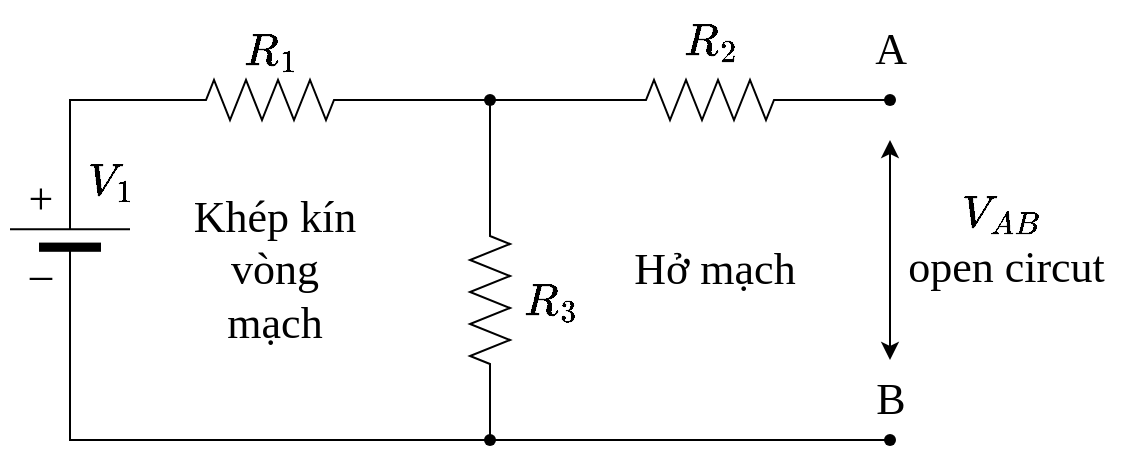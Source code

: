 <mxfile version="22.0.3" type="device">
  <diagram name="Trang-1" id="bWNTFcElYCCQ8FOkIye0">
    <mxGraphModel dx="592" dy="346" grid="1" gridSize="10" guides="1" tooltips="1" connect="1" arrows="1" fold="1" page="1" pageScale="1" pageWidth="1100" pageHeight="850" math="1" shadow="0">
      <root>
        <mxCell id="0" />
        <mxCell id="1" parent="0" />
        <mxCell id="z8s3h_7xRJznRYm4dubG-8" value="" style="pointerEvents=1;verticalLabelPosition=bottom;shadow=0;dashed=0;align=center;html=1;verticalAlign=top;shape=mxgraph.electrical.miscellaneous.batteryStack;fontFamily=Helvetica;fontSize=11;fontColor=default;direction=north;" vertex="1" parent="1">
          <mxGeometry x="260" y="250" width="60" height="40" as="geometry" />
        </mxCell>
        <mxCell id="z8s3h_7xRJznRYm4dubG-9" value="" style="pointerEvents=1;verticalLabelPosition=bottom;shadow=0;dashed=0;align=center;html=1;verticalAlign=top;shape=mxgraph.electrical.resistors.resistor_2;fontFamily=Helvetica;fontSize=11;fontColor=default;" vertex="1" parent="1">
          <mxGeometry x="340" y="190" width="100" height="20" as="geometry" />
        </mxCell>
        <mxCell id="z8s3h_7xRJznRYm4dubG-22" value="" style="edgeStyle=orthogonalEdgeStyle;shape=connector;rounded=0;orthogonalLoop=1;jettySize=auto;html=1;labelBackgroundColor=default;strokeColor=default;align=center;verticalAlign=middle;fontFamily=Helvetica;fontSize=11;fontColor=default;endArrow=none;endFill=0;" edge="1" parent="1" source="z8s3h_7xRJznRYm4dubG-10" target="z8s3h_7xRJznRYm4dubG-21">
          <mxGeometry relative="1" as="geometry" />
        </mxCell>
        <mxCell id="z8s3h_7xRJznRYm4dubG-10" value="" style="pointerEvents=1;verticalLabelPosition=bottom;shadow=0;dashed=0;align=center;html=1;verticalAlign=top;shape=mxgraph.electrical.resistors.resistor_2;fontFamily=Helvetica;fontSize=11;fontColor=default;" vertex="1" parent="1">
          <mxGeometry x="560" y="190" width="100" height="20" as="geometry" />
        </mxCell>
        <mxCell id="z8s3h_7xRJznRYm4dubG-11" value="" style="pointerEvents=1;verticalLabelPosition=bottom;shadow=0;dashed=0;align=center;html=1;verticalAlign=top;shape=mxgraph.electrical.resistors.resistor_2;fontFamily=Helvetica;fontSize=11;fontColor=default;direction=south;" vertex="1" parent="1">
          <mxGeometry x="490" y="250" width="20" height="100" as="geometry" />
        </mxCell>
        <mxCell id="z8s3h_7xRJznRYm4dubG-12" value="$$R_1$$" style="text;html=1;align=center;verticalAlign=middle;resizable=0;points=[];autosize=1;strokeColor=none;fillColor=none;fontSize=22;fontFamily=Times New Roman;fontColor=default;" vertex="1" parent="1">
          <mxGeometry x="340" y="155" width="100" height="40" as="geometry" />
        </mxCell>
        <mxCell id="z8s3h_7xRJznRYm4dubG-13" value="$$R_2$$" style="text;html=1;align=center;verticalAlign=middle;resizable=0;points=[];autosize=1;strokeColor=none;fillColor=none;fontSize=22;fontFamily=Times New Roman;fontColor=default;" vertex="1" parent="1">
          <mxGeometry x="560" y="150" width="100" height="40" as="geometry" />
        </mxCell>
        <mxCell id="z8s3h_7xRJznRYm4dubG-15" value="$$R_3$$" style="text;html=1;align=center;verticalAlign=middle;resizable=0;points=[];autosize=1;strokeColor=none;fillColor=none;fontSize=22;fontFamily=Times New Roman;fontColor=default;" vertex="1" parent="1">
          <mxGeometry x="480" y="280" width="100" height="40" as="geometry" />
        </mxCell>
        <mxCell id="z8s3h_7xRJznRYm4dubG-16" value="" style="shape=waypoint;sketch=0;size=6;pointerEvents=1;points=[];fillColor=none;resizable=0;rotatable=0;perimeter=centerPerimeter;snapToPoint=1;fontFamily=Helvetica;fontSize=11;fontColor=default;" vertex="1" parent="1">
          <mxGeometry x="490" y="190" width="20" height="20" as="geometry" />
        </mxCell>
        <mxCell id="z8s3h_7xRJznRYm4dubG-18" style="edgeStyle=orthogonalEdgeStyle;shape=connector;rounded=0;orthogonalLoop=1;jettySize=auto;html=1;exitX=1;exitY=0.5;exitDx=0;exitDy=0;exitPerimeter=0;entryX=0.283;entryY=0.592;entryDx=0;entryDy=0;entryPerimeter=0;labelBackgroundColor=default;strokeColor=default;align=center;verticalAlign=middle;fontFamily=Helvetica;fontSize=11;fontColor=default;endArrow=none;endFill=0;" edge="1" parent="1" source="z8s3h_7xRJznRYm4dubG-9" target="z8s3h_7xRJznRYm4dubG-16">
          <mxGeometry relative="1" as="geometry" />
        </mxCell>
        <mxCell id="z8s3h_7xRJznRYm4dubG-19" style="edgeStyle=orthogonalEdgeStyle;shape=connector;rounded=0;orthogonalLoop=1;jettySize=auto;html=1;exitX=0;exitY=0.5;exitDx=0;exitDy=0;exitPerimeter=0;entryX=0.983;entryY=0.658;entryDx=0;entryDy=0;entryPerimeter=0;labelBackgroundColor=default;strokeColor=default;align=center;verticalAlign=middle;fontFamily=Helvetica;fontSize=11;fontColor=default;endArrow=none;endFill=0;" edge="1" parent="1" source="z8s3h_7xRJznRYm4dubG-10" target="z8s3h_7xRJznRYm4dubG-16">
          <mxGeometry relative="1" as="geometry" />
        </mxCell>
        <mxCell id="z8s3h_7xRJznRYm4dubG-20" style="edgeStyle=orthogonalEdgeStyle;shape=connector;rounded=0;orthogonalLoop=1;jettySize=auto;html=1;exitX=0;exitY=0.5;exitDx=0;exitDy=0;exitPerimeter=0;entryX=0.45;entryY=0.792;entryDx=0;entryDy=0;entryPerimeter=0;labelBackgroundColor=default;strokeColor=default;align=center;verticalAlign=middle;fontFamily=Helvetica;fontSize=11;fontColor=default;endArrow=none;endFill=0;" edge="1" parent="1" source="z8s3h_7xRJznRYm4dubG-11" target="z8s3h_7xRJznRYm4dubG-16">
          <mxGeometry relative="1" as="geometry" />
        </mxCell>
        <mxCell id="z8s3h_7xRJznRYm4dubG-21" value="" style="shape=waypoint;sketch=0;size=6;pointerEvents=1;points=[];fillColor=default;resizable=0;rotatable=0;perimeter=centerPerimeter;snapToPoint=1;fontSize=11;verticalAlign=top;shadow=0;dashed=0;" vertex="1" parent="1">
          <mxGeometry x="690" y="190" width="20" height="20" as="geometry" />
        </mxCell>
        <mxCell id="z8s3h_7xRJznRYm4dubG-23" value="A" style="text;html=1;align=center;verticalAlign=middle;resizable=0;points=[];autosize=1;strokeColor=none;fillColor=none;fontSize=22;fontFamily=Times New Roman;fontColor=default;" vertex="1" parent="1">
          <mxGeometry x="680" y="155" width="40" height="40" as="geometry" />
        </mxCell>
        <mxCell id="z8s3h_7xRJznRYm4dubG-24" style="edgeStyle=orthogonalEdgeStyle;shape=connector;rounded=0;orthogonalLoop=1;jettySize=auto;html=1;exitX=1;exitY=0.5;exitDx=0;exitDy=0;entryX=0;entryY=0.5;entryDx=0;entryDy=0;entryPerimeter=0;labelBackgroundColor=default;strokeColor=default;align=center;verticalAlign=middle;fontFamily=Helvetica;fontSize=11;fontColor=default;endArrow=none;endFill=0;" edge="1" parent="1" source="z8s3h_7xRJznRYm4dubG-8" target="z8s3h_7xRJznRYm4dubG-9">
          <mxGeometry relative="1" as="geometry" />
        </mxCell>
        <mxCell id="z8s3h_7xRJznRYm4dubG-34" value="" style="edgeStyle=orthogonalEdgeStyle;shape=connector;rounded=0;orthogonalLoop=1;jettySize=auto;html=1;labelBackgroundColor=default;strokeColor=default;align=center;verticalAlign=middle;fontFamily=Helvetica;fontSize=11;fontColor=default;endArrow=none;endFill=0;" edge="1" parent="1" source="z8s3h_7xRJznRYm4dubG-29" target="z8s3h_7xRJznRYm4dubG-33">
          <mxGeometry relative="1" as="geometry" />
        </mxCell>
        <mxCell id="z8s3h_7xRJznRYm4dubG-29" value="" style="shape=waypoint;sketch=0;size=6;pointerEvents=1;points=[];fillColor=none;resizable=0;rotatable=0;perimeter=centerPerimeter;snapToPoint=1;fontFamily=Helvetica;fontSize=11;fontColor=default;" vertex="1" parent="1">
          <mxGeometry x="490" y="360" width="20" height="20" as="geometry" />
        </mxCell>
        <mxCell id="z8s3h_7xRJznRYm4dubG-30" style="edgeStyle=orthogonalEdgeStyle;shape=connector;rounded=0;orthogonalLoop=1;jettySize=auto;html=1;exitX=0;exitY=0.5;exitDx=0;exitDy=0;entryX=0.317;entryY=0.592;entryDx=0;entryDy=0;entryPerimeter=0;labelBackgroundColor=default;strokeColor=default;align=center;verticalAlign=middle;fontFamily=Helvetica;fontSize=11;fontColor=default;endArrow=none;endFill=0;" edge="1" parent="1" source="z8s3h_7xRJznRYm4dubG-8" target="z8s3h_7xRJznRYm4dubG-29">
          <mxGeometry relative="1" as="geometry">
            <Array as="points">
              <mxPoint x="290" y="370" />
            </Array>
          </mxGeometry>
        </mxCell>
        <mxCell id="z8s3h_7xRJznRYm4dubG-31" style="edgeStyle=orthogonalEdgeStyle;shape=connector;rounded=0;orthogonalLoop=1;jettySize=auto;html=1;exitX=1;exitY=0.5;exitDx=0;exitDy=0;exitPerimeter=0;entryX=0.55;entryY=0.292;entryDx=0;entryDy=0;entryPerimeter=0;labelBackgroundColor=default;strokeColor=default;align=center;verticalAlign=middle;fontFamily=Helvetica;fontSize=11;fontColor=default;endArrow=none;endFill=0;" edge="1" parent="1" source="z8s3h_7xRJznRYm4dubG-11" target="z8s3h_7xRJznRYm4dubG-29">
          <mxGeometry relative="1" as="geometry" />
        </mxCell>
        <mxCell id="z8s3h_7xRJznRYm4dubG-33" value="" style="shape=waypoint;sketch=0;size=6;pointerEvents=1;points=[];fillColor=none;resizable=0;rotatable=0;perimeter=centerPerimeter;snapToPoint=1;fontFamily=Helvetica;fontSize=11;fontColor=default;" vertex="1" parent="1">
          <mxGeometry x="690" y="360" width="20" height="20" as="geometry" />
        </mxCell>
        <mxCell id="z8s3h_7xRJznRYm4dubG-35" value="B" style="text;html=1;align=center;verticalAlign=middle;resizable=0;points=[];autosize=1;strokeColor=none;fillColor=none;fontSize=22;fontFamily=Times New Roman;fontColor=default;" vertex="1" parent="1">
          <mxGeometry x="680" y="330" width="40" height="40" as="geometry" />
        </mxCell>
        <mxCell id="z8s3h_7xRJznRYm4dubG-36" value="$$V_1$$" style="text;html=1;align=center;verticalAlign=middle;resizable=0;points=[];autosize=1;strokeColor=none;fillColor=none;fontSize=22;fontFamily=Times New Roman;fontColor=default;" vertex="1" parent="1">
          <mxGeometry x="255" y="220" width="110" height="40" as="geometry" />
        </mxCell>
        <mxCell id="z8s3h_7xRJznRYm4dubG-39" value="" style="group" vertex="1" connectable="0" parent="1">
          <mxGeometry x="255" y="230" width="40" height="70" as="geometry" />
        </mxCell>
        <mxCell id="z8s3h_7xRJznRYm4dubG-37" value="+" style="text;html=1;align=center;verticalAlign=middle;resizable=0;points=[];autosize=1;strokeColor=none;fillColor=none;fontSize=22;fontFamily=Times New Roman;fontColor=default;" vertex="1" parent="z8s3h_7xRJznRYm4dubG-39">
          <mxGeometry width="40" height="40" as="geometry" />
        </mxCell>
        <mxCell id="z8s3h_7xRJznRYm4dubG-38" value="_" style="text;html=1;align=center;verticalAlign=middle;resizable=0;points=[];autosize=1;strokeColor=none;fillColor=none;fontSize=22;fontFamily=Times New Roman;fontColor=default;" vertex="1" parent="z8s3h_7xRJznRYm4dubG-39">
          <mxGeometry x="5" y="30" width="30" height="40" as="geometry" />
        </mxCell>
        <mxCell id="z8s3h_7xRJznRYm4dubG-40" value="&lt;font style=&quot;font-size: 22px;&quot; face=&quot;Times New Roman&quot;&gt;Khép kín vòng mạch&lt;/font&gt;" style="text;html=1;strokeColor=none;fillColor=none;align=center;verticalAlign=middle;whiteSpace=wrap;rounded=0;fontSize=11;fontFamily=Helvetica;fontColor=default;" vertex="1" parent="1">
          <mxGeometry x="345" y="270" width="95" height="30" as="geometry" />
        </mxCell>
        <mxCell id="z8s3h_7xRJznRYm4dubG-41" value="&lt;font style=&quot;font-size: 22px;&quot; face=&quot;Times New Roman&quot;&gt;Hở mạch&lt;/font&gt;" style="text;html=1;strokeColor=none;fillColor=none;align=center;verticalAlign=middle;whiteSpace=wrap;rounded=0;fontSize=11;fontFamily=Helvetica;fontColor=default;" vertex="1" parent="1">
          <mxGeometry x="565" y="270" width="95" height="30" as="geometry" />
        </mxCell>
        <mxCell id="z8s3h_7xRJznRYm4dubG-43" value="" style="endArrow=classic;startArrow=classic;html=1;rounded=0;labelBackgroundColor=default;strokeColor=default;align=center;verticalAlign=middle;fontFamily=Helvetica;fontSize=11;fontColor=default;shape=connector;" edge="1" parent="1" source="z8s3h_7xRJznRYm4dubG-35">
          <mxGeometry width="50" height="50" relative="1" as="geometry">
            <mxPoint x="680" y="310" as="sourcePoint" />
            <mxPoint x="700" y="220" as="targetPoint" />
          </mxGeometry>
        </mxCell>
        <mxCell id="z8s3h_7xRJznRYm4dubG-44" value="`V_(AB)`&lt;br&gt;&amp;nbsp;open circut" style="text;html=1;align=center;verticalAlign=middle;resizable=0;points=[];autosize=1;strokeColor=none;fillColor=none;fontSize=22;fontFamily=Times New Roman;fontColor=default;" vertex="1" parent="1">
          <mxGeometry x="690" y="235" width="130" height="70" as="geometry" />
        </mxCell>
      </root>
    </mxGraphModel>
  </diagram>
</mxfile>
